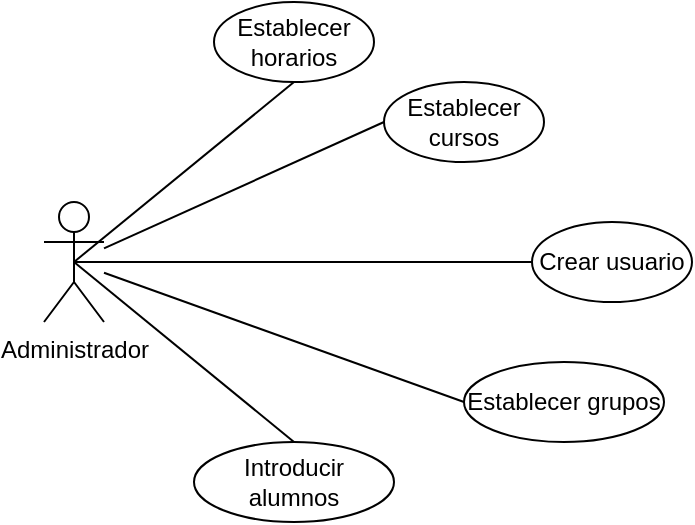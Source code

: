 <mxfile version="23.1.2" type="device">
  <diagram name="Página-1" id="tdzSoufDyK4EUonDIDz6">
    <mxGraphModel dx="1434" dy="738" grid="1" gridSize="10" guides="1" tooltips="1" connect="1" arrows="1" fold="1" page="1" pageScale="1" pageWidth="827" pageHeight="1169" math="0" shadow="0">
      <root>
        <mxCell id="0" />
        <mxCell id="1" parent="0" />
        <mxCell id="KLQGm_FjVOcyDm_iqqxk-1" value="Administrador" style="shape=umlActor;verticalLabelPosition=bottom;verticalAlign=top;html=1;outlineConnect=0;" parent="1" vertex="1">
          <mxGeometry x="90" y="320" width="30" height="60" as="geometry" />
        </mxCell>
        <mxCell id="KLQGm_FjVOcyDm_iqqxk-5" value="Establecer grupos" style="ellipse;whiteSpace=wrap;html=1;" parent="1" vertex="1">
          <mxGeometry x="300" y="400" width="100" height="40" as="geometry" />
        </mxCell>
        <mxCell id="KLQGm_FjVOcyDm_iqqxk-6" value="Crear usuario" style="ellipse;whiteSpace=wrap;html=1;" parent="1" vertex="1">
          <mxGeometry x="334" y="330" width="80" height="40" as="geometry" />
        </mxCell>
        <mxCell id="KLQGm_FjVOcyDm_iqqxk-12" value="Introducir alumnos" style="ellipse;whiteSpace=wrap;html=1;" parent="1" vertex="1">
          <mxGeometry x="165" y="440" width="100" height="40" as="geometry" />
        </mxCell>
        <mxCell id="KLQGm_FjVOcyDm_iqqxk-13" value="Establecer horarios" style="ellipse;whiteSpace=wrap;html=1;" parent="1" vertex="1">
          <mxGeometry x="175" y="220" width="80" height="40" as="geometry" />
        </mxCell>
        <mxCell id="KLQGm_FjVOcyDm_iqqxk-15" value="Establecer cursos" style="ellipse;whiteSpace=wrap;html=1;" parent="1" vertex="1">
          <mxGeometry x="260" y="260" width="80" height="40" as="geometry" />
        </mxCell>
        <mxCell id="WmOYMfZMdK5wBJlb1Zbk-1" value="" style="endArrow=none;html=1;rounded=0;entryX=0.5;entryY=1;entryDx=0;entryDy=0;exitX=0.5;exitY=0.5;exitDx=0;exitDy=0;exitPerimeter=0;" edge="1" parent="1" source="KLQGm_FjVOcyDm_iqqxk-1" target="KLQGm_FjVOcyDm_iqqxk-13">
          <mxGeometry width="50" height="50" relative="1" as="geometry">
            <mxPoint x="110" y="390" as="sourcePoint" />
            <mxPoint x="160" y="340" as="targetPoint" />
          </mxGeometry>
        </mxCell>
        <mxCell id="WmOYMfZMdK5wBJlb1Zbk-3" value="" style="endArrow=none;html=1;rounded=0;entryX=0;entryY=0.5;entryDx=0;entryDy=0;" edge="1" parent="1" source="KLQGm_FjVOcyDm_iqqxk-1" target="KLQGm_FjVOcyDm_iqqxk-15">
          <mxGeometry width="50" height="50" relative="1" as="geometry">
            <mxPoint x="115" y="360" as="sourcePoint" />
            <mxPoint x="225" y="270" as="targetPoint" />
          </mxGeometry>
        </mxCell>
        <mxCell id="WmOYMfZMdK5wBJlb1Zbk-4" value="" style="endArrow=none;html=1;rounded=0;entryX=0;entryY=0.5;entryDx=0;entryDy=0;exitX=0.5;exitY=0.5;exitDx=0;exitDy=0;exitPerimeter=0;" edge="1" parent="1" source="KLQGm_FjVOcyDm_iqqxk-1" target="KLQGm_FjVOcyDm_iqqxk-6">
          <mxGeometry width="50" height="50" relative="1" as="geometry">
            <mxPoint x="125" y="370" as="sourcePoint" />
            <mxPoint x="235" y="280" as="targetPoint" />
          </mxGeometry>
        </mxCell>
        <mxCell id="WmOYMfZMdK5wBJlb1Zbk-5" value="" style="endArrow=none;html=1;rounded=0;entryX=0;entryY=0.5;entryDx=0;entryDy=0;" edge="1" parent="1" source="KLQGm_FjVOcyDm_iqqxk-1" target="KLQGm_FjVOcyDm_iqqxk-5">
          <mxGeometry width="50" height="50" relative="1" as="geometry">
            <mxPoint x="115" y="360" as="sourcePoint" />
            <mxPoint x="344" y="360" as="targetPoint" />
          </mxGeometry>
        </mxCell>
        <mxCell id="WmOYMfZMdK5wBJlb1Zbk-6" value="" style="endArrow=none;html=1;rounded=0;entryX=0.5;entryY=0;entryDx=0;entryDy=0;exitX=0.5;exitY=0.5;exitDx=0;exitDy=0;exitPerimeter=0;" edge="1" parent="1" source="KLQGm_FjVOcyDm_iqqxk-1" target="KLQGm_FjVOcyDm_iqqxk-12">
          <mxGeometry width="50" height="50" relative="1" as="geometry">
            <mxPoint x="125" y="370" as="sourcePoint" />
            <mxPoint x="354" y="370" as="targetPoint" />
          </mxGeometry>
        </mxCell>
      </root>
    </mxGraphModel>
  </diagram>
</mxfile>
